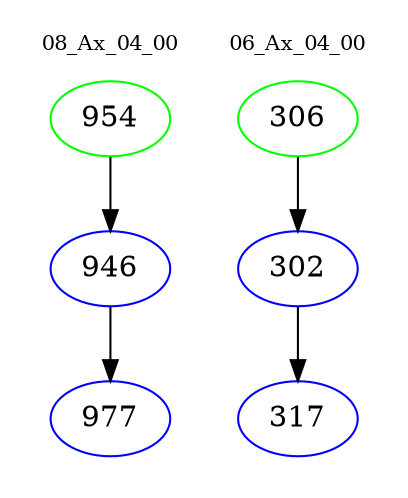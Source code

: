 digraph{
subgraph cluster_0 {
color = white
label = "08_Ax_04_00";
fontsize=10;
T0_954 [label="954", color="green"]
T0_954 -> T0_946 [color="black"]
T0_946 [label="946", color="blue"]
T0_946 -> T0_977 [color="black"]
T0_977 [label="977", color="blue"]
}
subgraph cluster_1 {
color = white
label = "06_Ax_04_00";
fontsize=10;
T1_306 [label="306", color="green"]
T1_306 -> T1_302 [color="black"]
T1_302 [label="302", color="blue"]
T1_302 -> T1_317 [color="black"]
T1_317 [label="317", color="blue"]
}
}
